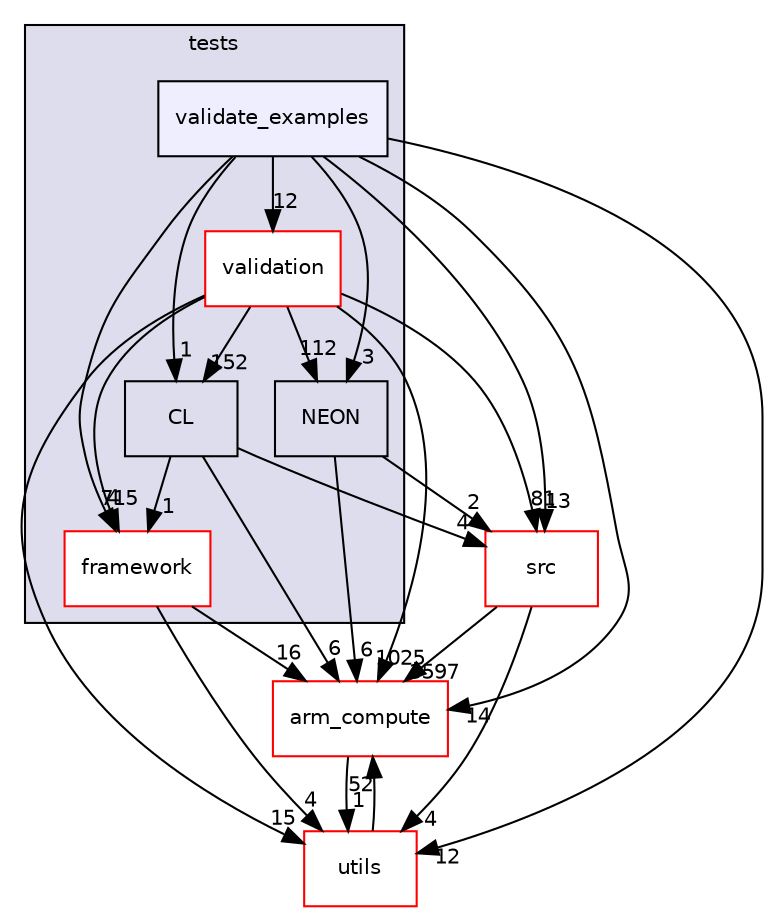 digraph "tests/validate_examples" {
  compound=true
  node [ fontsize="10", fontname="Helvetica"];
  edge [ labelfontsize="10", labelfontname="Helvetica"];
  subgraph clusterdir_59425e443f801f1f2fd8bbe4959a3ccf {
    graph [ bgcolor="#ddddee", pencolor="black", label="tests" fontname="Helvetica", fontsize="10", URL="dir_59425e443f801f1f2fd8bbe4959a3ccf.xhtml"]
  dir_445738e6fed662d0b65e690e3f1e1de0 [shape=box label="NEON" URL="dir_445738e6fed662d0b65e690e3f1e1de0.xhtml"];
  dir_896191444cf08ec8ade6f88256cb2bdd [shape=box label="CL" URL="dir_896191444cf08ec8ade6f88256cb2bdd.xhtml"];
  dir_9e71e2da941d3cafc4d98a9f6ae3de4f [shape=box label="framework" fillcolor="white" style="filled" color="red" URL="dir_9e71e2da941d3cafc4d98a9f6ae3de4f.xhtml"];
  dir_e7c7b16542faa38cb4655ff1750d3604 [shape=box label="validation" fillcolor="white" style="filled" color="red" URL="dir_e7c7b16542faa38cb4655ff1750d3604.xhtml"];
  dir_c17e235a7be576fb898bcc8e94f529de [shape=box, label="validate_examples", style="filled", fillcolor="#eeeeff", pencolor="black", URL="dir_c17e235a7be576fb898bcc8e94f529de.xhtml"];
  }
  dir_214608ef36d61442cb2b0c1c4e9a7def [shape=box label="arm_compute" fillcolor="white" style="filled" color="red" URL="dir_214608ef36d61442cb2b0c1c4e9a7def.xhtml"];
  dir_68267d1309a1af8e8297ef4c3efbcdba [shape=box label="src" fillcolor="white" style="filled" color="red" URL="dir_68267d1309a1af8e8297ef4c3efbcdba.xhtml"];
  dir_cbdb8362360e11eafe2fa3bc74cf0ffd [shape=box label="utils" fillcolor="white" style="filled" color="red" URL="dir_cbdb8362360e11eafe2fa3bc74cf0ffd.xhtml"];
  dir_c17e235a7be576fb898bcc8e94f529de->dir_214608ef36d61442cb2b0c1c4e9a7def [headlabel="14", labeldistance=1.5 headhref="dir_000552_000000.xhtml"];
  dir_c17e235a7be576fb898bcc8e94f529de->dir_445738e6fed662d0b65e690e3f1e1de0 [headlabel="3", labeldistance=1.5 headhref="dir_000552_000554.xhtml"];
  dir_c17e235a7be576fb898bcc8e94f529de->dir_68267d1309a1af8e8297ef4c3efbcdba [headlabel="13", labeldistance=1.5 headhref="dir_000552_000003.xhtml"];
  dir_c17e235a7be576fb898bcc8e94f529de->dir_896191444cf08ec8ade6f88256cb2bdd [headlabel="1", labeldistance=1.5 headhref="dir_000552_000553.xhtml"];
  dir_c17e235a7be576fb898bcc8e94f529de->dir_9e71e2da941d3cafc4d98a9f6ae3de4f [headlabel="4", labeldistance=1.5 headhref="dir_000552_000038.xhtml"];
  dir_c17e235a7be576fb898bcc8e94f529de->dir_cbdb8362360e11eafe2fa3bc74cf0ffd [headlabel="12", labeldistance=1.5 headhref="dir_000552_000041.xhtml"];
  dir_c17e235a7be576fb898bcc8e94f529de->dir_e7c7b16542faa38cb4655ff1750d3604 [headlabel="12", labeldistance=1.5 headhref="dir_000552_000026.xhtml"];
  dir_68267d1309a1af8e8297ef4c3efbcdba->dir_214608ef36d61442cb2b0c1c4e9a7def [headlabel="3597", labeldistance=1.5 headhref="dir_000003_000000.xhtml"];
  dir_68267d1309a1af8e8297ef4c3efbcdba->dir_cbdb8362360e11eafe2fa3bc74cf0ffd [headlabel="4", labeldistance=1.5 headhref="dir_000003_000041.xhtml"];
  dir_e7c7b16542faa38cb4655ff1750d3604->dir_214608ef36d61442cb2b0c1c4e9a7def [headlabel="1025", labeldistance=1.5 headhref="dir_000026_000000.xhtml"];
  dir_e7c7b16542faa38cb4655ff1750d3604->dir_445738e6fed662d0b65e690e3f1e1de0 [headlabel="112", labeldistance=1.5 headhref="dir_000026_000554.xhtml"];
  dir_e7c7b16542faa38cb4655ff1750d3604->dir_68267d1309a1af8e8297ef4c3efbcdba [headlabel="81", labeldistance=1.5 headhref="dir_000026_000003.xhtml"];
  dir_e7c7b16542faa38cb4655ff1750d3604->dir_896191444cf08ec8ade6f88256cb2bdd [headlabel="152", labeldistance=1.5 headhref="dir_000026_000553.xhtml"];
  dir_e7c7b16542faa38cb4655ff1750d3604->dir_9e71e2da941d3cafc4d98a9f6ae3de4f [headlabel="715", labeldistance=1.5 headhref="dir_000026_000038.xhtml"];
  dir_e7c7b16542faa38cb4655ff1750d3604->dir_cbdb8362360e11eafe2fa3bc74cf0ffd [headlabel="15", labeldistance=1.5 headhref="dir_000026_000041.xhtml"];
  dir_cbdb8362360e11eafe2fa3bc74cf0ffd->dir_214608ef36d61442cb2b0c1c4e9a7def [headlabel="52", labeldistance=1.5 headhref="dir_000041_000000.xhtml"];
  dir_445738e6fed662d0b65e690e3f1e1de0->dir_214608ef36d61442cb2b0c1c4e9a7def [headlabel="6", labeldistance=1.5 headhref="dir_000554_000000.xhtml"];
  dir_445738e6fed662d0b65e690e3f1e1de0->dir_68267d1309a1af8e8297ef4c3efbcdba [headlabel="2", labeldistance=1.5 headhref="dir_000554_000003.xhtml"];
  dir_9e71e2da941d3cafc4d98a9f6ae3de4f->dir_214608ef36d61442cb2b0c1c4e9a7def [headlabel="16", labeldistance=1.5 headhref="dir_000038_000000.xhtml"];
  dir_9e71e2da941d3cafc4d98a9f6ae3de4f->dir_cbdb8362360e11eafe2fa3bc74cf0ffd [headlabel="4", labeldistance=1.5 headhref="dir_000038_000041.xhtml"];
  dir_214608ef36d61442cb2b0c1c4e9a7def->dir_cbdb8362360e11eafe2fa3bc74cf0ffd [headlabel="1", labeldistance=1.5 headhref="dir_000000_000041.xhtml"];
  dir_896191444cf08ec8ade6f88256cb2bdd->dir_214608ef36d61442cb2b0c1c4e9a7def [headlabel="6", labeldistance=1.5 headhref="dir_000553_000000.xhtml"];
  dir_896191444cf08ec8ade6f88256cb2bdd->dir_68267d1309a1af8e8297ef4c3efbcdba [headlabel="4", labeldistance=1.5 headhref="dir_000553_000003.xhtml"];
  dir_896191444cf08ec8ade6f88256cb2bdd->dir_9e71e2da941d3cafc4d98a9f6ae3de4f [headlabel="1", labeldistance=1.5 headhref="dir_000553_000038.xhtml"];
}
